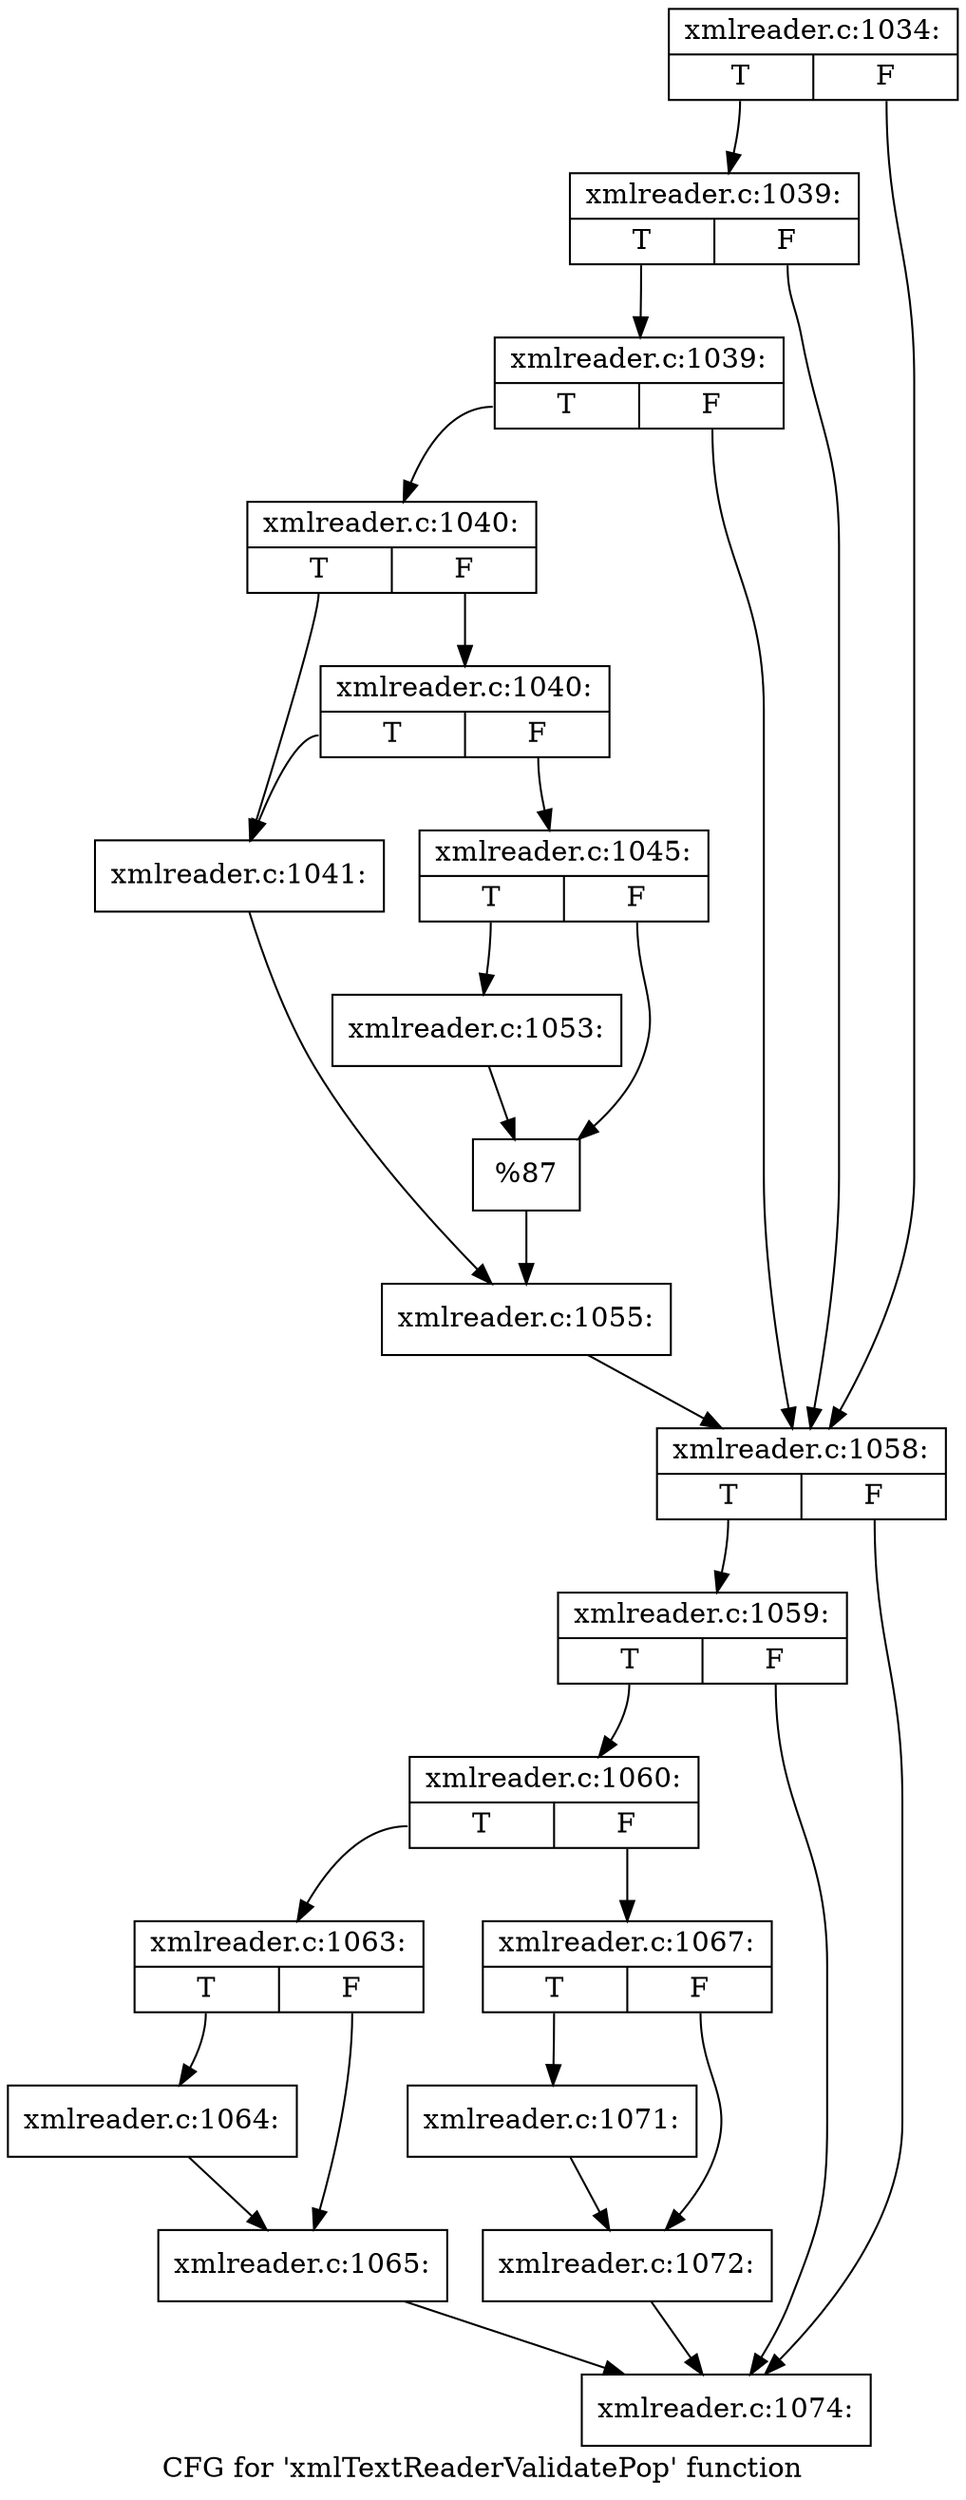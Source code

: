 digraph "CFG for 'xmlTextReaderValidatePop' function" {
	label="CFG for 'xmlTextReaderValidatePop' function";

	Node0x4944270 [shape=record,label="{xmlreader.c:1034:|{<s0>T|<s1>F}}"];
	Node0x4944270:s0 -> Node0x4955d80;
	Node0x4944270:s1 -> Node0x4944800;
	Node0x4955d80 [shape=record,label="{xmlreader.c:1039:|{<s0>T|<s1>F}}"];
	Node0x4955d80:s0 -> Node0x4955d30;
	Node0x4955d80:s1 -> Node0x4944800;
	Node0x4955d30 [shape=record,label="{xmlreader.c:1039:|{<s0>T|<s1>F}}"];
	Node0x4955d30:s0 -> Node0x49447b0;
	Node0x4955d30:s1 -> Node0x4944800;
	Node0x49447b0 [shape=record,label="{xmlreader.c:1040:|{<s0>T|<s1>F}}"];
	Node0x49447b0:s0 -> Node0x47d5490;
	Node0x49447b0:s1 -> Node0x47d5580;
	Node0x47d5580 [shape=record,label="{xmlreader.c:1040:|{<s0>T|<s1>F}}"];
	Node0x47d5580:s0 -> Node0x47d5490;
	Node0x47d5580:s1 -> Node0x47d5530;
	Node0x47d5490 [shape=record,label="{xmlreader.c:1041:}"];
	Node0x47d5490 -> Node0x47d54e0;
	Node0x47d5530 [shape=record,label="{xmlreader.c:1045:|{<s0>T|<s1>F}}"];
	Node0x47d5530:s0 -> Node0x4958fe0;
	Node0x47d5530:s1 -> Node0x495b2f0;
	Node0x4958fe0 [shape=record,label="{xmlreader.c:1053:}"];
	Node0x4958fe0 -> Node0x495b2f0;
	Node0x495b2f0 [shape=record,label="{%87}"];
	Node0x495b2f0 -> Node0x47d54e0;
	Node0x47d54e0 [shape=record,label="{xmlreader.c:1055:}"];
	Node0x47d54e0 -> Node0x4944800;
	Node0x4944800 [shape=record,label="{xmlreader.c:1058:|{<s0>T|<s1>F}}"];
	Node0x4944800:s0 -> Node0x495bac0;
	Node0x4944800:s1 -> Node0x495ba70;
	Node0x495bac0 [shape=record,label="{xmlreader.c:1059:|{<s0>T|<s1>F}}"];
	Node0x495bac0:s0 -> Node0x495ba20;
	Node0x495bac0:s1 -> Node0x495ba70;
	Node0x495ba20 [shape=record,label="{xmlreader.c:1060:|{<s0>T|<s1>F}}"];
	Node0x495ba20:s0 -> Node0x495c560;
	Node0x495ba20:s1 -> Node0x495c5b0;
	Node0x495c560 [shape=record,label="{xmlreader.c:1063:|{<s0>T|<s1>F}}"];
	Node0x495c560:s0 -> Node0x495c9c0;
	Node0x495c560:s1 -> Node0x495ca10;
	Node0x495c9c0 [shape=record,label="{xmlreader.c:1064:}"];
	Node0x495c9c0 -> Node0x495ca10;
	Node0x495ca10 [shape=record,label="{xmlreader.c:1065:}"];
	Node0x495ca10 -> Node0x495ba70;
	Node0x495c5b0 [shape=record,label="{xmlreader.c:1067:|{<s0>T|<s1>F}}"];
	Node0x495c5b0:s0 -> Node0x495d6e0;
	Node0x495c5b0:s1 -> Node0x495da10;
	Node0x495d6e0 [shape=record,label="{xmlreader.c:1071:}"];
	Node0x495d6e0 -> Node0x495da10;
	Node0x495da10 [shape=record,label="{xmlreader.c:1072:}"];
	Node0x495da10 -> Node0x495ba70;
	Node0x495ba70 [shape=record,label="{xmlreader.c:1074:}"];
}
